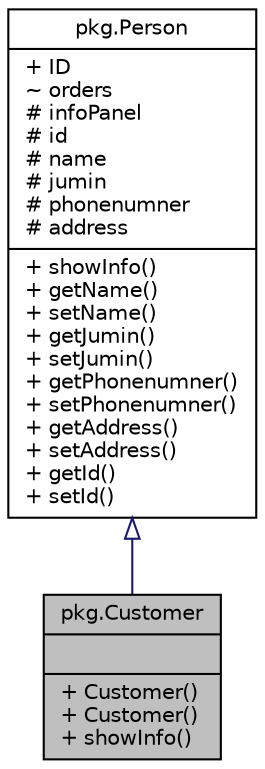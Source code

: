 digraph "pkg.Customer"
{
  edge [fontname="Helvetica",fontsize="10",labelfontname="Helvetica",labelfontsize="10"];
  node [fontname="Helvetica",fontsize="10",shape=record];
  Node1 [label="{pkg.Customer\n||+ Customer()\l+ Customer()\l+ showInfo()\l}",height=0.2,width=0.4,color="black", fillcolor="grey75", style="filled", fontcolor="black"];
  Node2 -> Node1 [dir="back",color="midnightblue",fontsize="10",style="solid",arrowtail="onormal",fontname="Helvetica"];
  Node2 [label="{pkg.Person\n|+ ID\l~ orders\l# infoPanel\l# id\l# name\l# jumin\l# phonenumner\l# address\l|+ showInfo()\l+ getName()\l+ setName()\l+ getJumin()\l+ setJumin()\l+ getPhonenumner()\l+ setPhonenumner()\l+ getAddress()\l+ setAddress()\l+ getId()\l+ setId()\l}",height=0.2,width=0.4,color="black", fillcolor="white", style="filled",URL="$classpkg_1_1_person.html",tooltip="계정들을 모아 놓은 추상 클래스 "];
}
